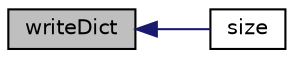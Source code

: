 digraph "writeDict"
{
  bgcolor="transparent";
  edge [fontname="Helvetica",fontsize="10",labelfontname="Helvetica",labelfontsize="10"];
  node [fontname="Helvetica",fontsize="10",shape=record];
  rankdir="LR";
  Node1 [label="writeDict",height=0.2,width=0.4,color="black", fillcolor="grey75", style="filled", fontcolor="black"];
  Node1 -> Node2 [dir="back",color="midnightblue",fontsize="10",style="solid",fontname="Helvetica"];
  Node2 [label="size",height=0.2,width=0.4,color="black",URL="$a02581.html#a0eab0e27c1d6263d45205b01fbaeb648",tooltip="Return size of this patch in the polyMesh face list. "];
}
